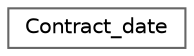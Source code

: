 digraph "Graphical Class Hierarchy"
{
 // LATEX_PDF_SIZE
  bgcolor="transparent";
  edge [fontname=Helvetica,fontsize=10,labelfontname=Helvetica,labelfontsize=10];
  node [fontname=Helvetica,fontsize=10,shape=box,height=0.2,width=0.4];
  rankdir="LR";
  Node0 [label="Contract_date",height=0.2,width=0.4,color="grey40", fillcolor="white", style="filled",URL="$class_contract__date.html",tooltip="Egy időpárt tárol."];
}
